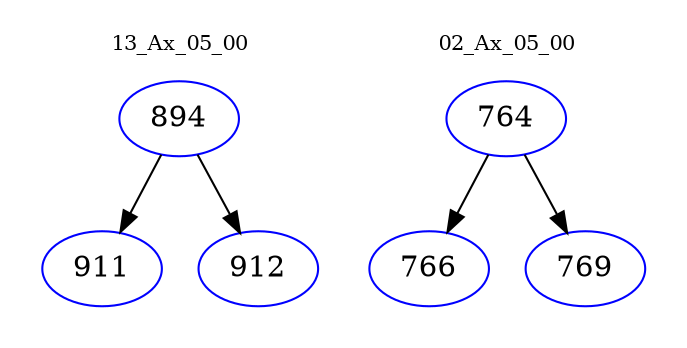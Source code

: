digraph{
subgraph cluster_0 {
color = white
label = "13_Ax_05_00";
fontsize=10;
T0_894 [label="894", color="blue"]
T0_894 -> T0_911 [color="black"]
T0_911 [label="911", color="blue"]
T0_894 -> T0_912 [color="black"]
T0_912 [label="912", color="blue"]
}
subgraph cluster_1 {
color = white
label = "02_Ax_05_00";
fontsize=10;
T1_764 [label="764", color="blue"]
T1_764 -> T1_766 [color="black"]
T1_766 [label="766", color="blue"]
T1_764 -> T1_769 [color="black"]
T1_769 [label="769", color="blue"]
}
}
